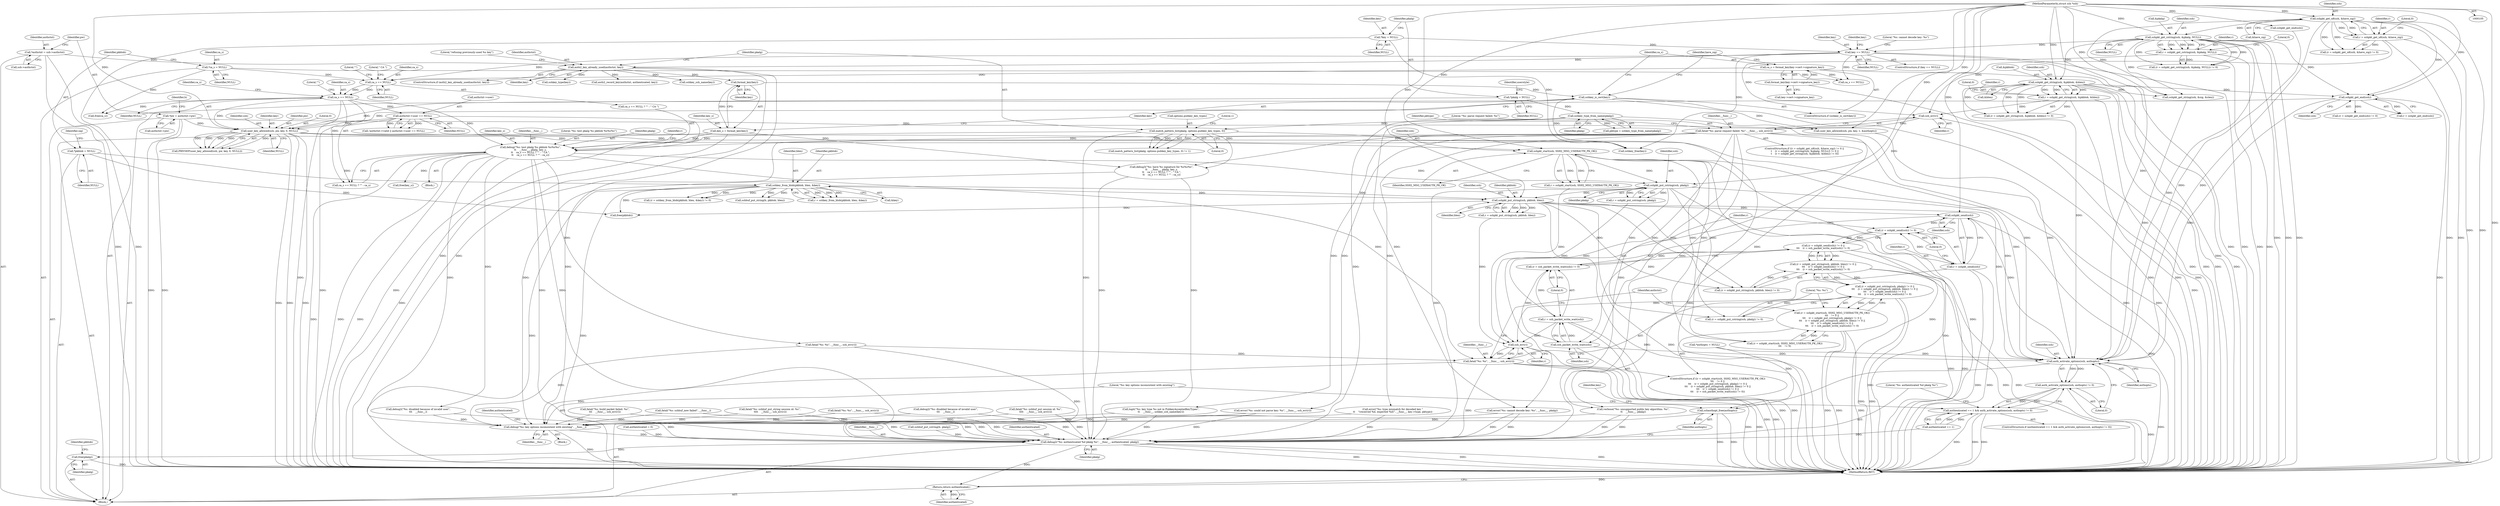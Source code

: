digraph "0_src_779974d35b4859c07bc3cb8a12c74b43b0a7d1e0_1@API" {
"1000642" [label="(Call,sshpkt_send(ssh))"];
"1000633" [label="(Call,sshpkt_put_string(ssh, pkblob, blen))"];
"1000625" [label="(Call,sshpkt_put_cstring(ssh, pkalg))"];
"1000617" [label="(Call,sshpkt_start(ssh, SSH2_MSG_USERAUTH_PK_OK))"];
"1000605" [label="(Call,user_key_allowed(ssh, pw, key, 0, NULL))"];
"1000579" [label="(Call,sshpkt_get_end(ssh))"];
"1000188" [label="(Call,sshpkt_get_string(ssh, &pkblob, &blen))"];
"1000179" [label="(Call,sshpkt_get_cstring(ssh, &pkalg, NULL))"];
"1000170" [label="(Call,sshpkt_get_u8(ssh, &have_sig))"];
"1000106" [label="(MethodParameterIn,struct ssh *ssh)"];
"1000115" [label="(Call,*pw = authctxt->pw)"];
"1000306" [label="(Call,sshkey_is_cert(key))"];
"1000303" [label="(Call,format_key(key))"];
"1000276" [label="(Call,auth2_key_already_used(authctxt, key))"];
"1000109" [label="(Call,*authctxt = ssh->authctxt)"];
"1000232" [label="(Call,key == NULL)"];
"1000125" [label="(Call,*key = NULL)"];
"1000593" [label="(Call,authctxt->user == NULL)"];
"1000570" [label="(Call,ca_s == NULL)"];
"1000564" [label="(Call,ca_s == NULL)"];
"1000308" [label="(Call,ca_s = format_key(key->cert->signature_key))"];
"1000310" [label="(Call,format_key(key->cert->signature_key))"];
"1000141" [label="(Call,*ca_s = NULL)"];
"1000558" [label="(Call,debug(\"%s: test pkalg %s pkblob %s%s%s\",\n\t\t    __func__, pkalg, key_s,\n\t\t    ca_s == NULL ? \"\" : \" CA \",\n\t\t    ca_s == NULL ? \"\" : ca_s))"];
"1000195" [label="(Call,fatal(\"%s: parse request failed: %s\", __func__, ssh_err(r)))"];
"1000198" [label="(Call,ssh_err(r))"];
"1000177" [label="(Call,r = sshpkt_get_cstring(ssh, &pkalg, NULL))"];
"1000186" [label="(Call,r = sshpkt_get_string(ssh, &pkblob, &blen))"];
"1000168" [label="(Call,r = sshpkt_get_u8(ssh, &have_sig))"];
"1000287" [label="(Call,match_pattern_list(pkalg, options.pubkey_key_types, 0))"];
"1000202" [label="(Call,sshkey_type_from_name(pkalg))"];
"1000129" [label="(Call,*pkalg = NULL)"];
"1000301" [label="(Call,key_s = format_key(key))"];
"1000218" [label="(Call,sshkey_from_blob(pkblob, blen, &key))"];
"1000145" [label="(Call,*pkblob = NULL)"];
"1000639" [label="(Call,(r = sshpkt_send(ssh)) != 0)"];
"1000638" [label="(Call,(r = sshpkt_send(ssh)) != 0 ||\n\t\t\t    (r = ssh_packet_write_wait(ssh)) != 0)"];
"1000629" [label="(Call,(r = sshpkt_put_string(ssh, pkblob, blen)) != 0 ||\n\t\t\t    (r = sshpkt_send(ssh)) != 0 ||\n\t\t\t    (r = ssh_packet_write_wait(ssh)) != 0)"];
"1000621" [label="(Call,(r = sshpkt_put_cstring(ssh, pkalg)) != 0 ||\n\t\t\t    (r = sshpkt_put_string(ssh, pkblob, blen)) != 0 ||\n\t\t\t    (r = sshpkt_send(ssh)) != 0 ||\n\t\t\t    (r = ssh_packet_write_wait(ssh)) != 0)"];
"1000613" [label="(Call,(r = sshpkt_start(ssh, SSH2_MSG_USERAUTH_PK_OK))\n\t\t\t    != 0 ||\n\t\t\t    (r = sshpkt_put_cstring(ssh, pkalg)) != 0 ||\n\t\t\t    (r = sshpkt_put_string(ssh, pkblob, blen)) != 0 ||\n\t\t\t    (r = sshpkt_send(ssh)) != 0 ||\n\t\t\t    (r = ssh_packet_write_wait(ssh)) != 0)"];
"1000640" [label="(Call,r = sshpkt_send(ssh))"];
"1000654" [label="(Call,ssh_err(r))"];
"1000651" [label="(Call,fatal(\"%s: %s\", __func__, ssh_err(r)))"];
"1000673" [label="(Call,debug(\"%s: key options inconsistent with existing\", __func__))"];
"1000679" [label="(Call,debug2(\"%s: authenticated %d pkalg %s\", __func__, authenticated, pkalg))"];
"1000690" [label="(Call,free(pkalg))"];
"1000700" [label="(Return,return authenticated;)"];
"1000648" [label="(Call,ssh_packet_write_wait(ssh))"];
"1000645" [label="(Call,(r = ssh_packet_write_wait(ssh)) != 0)"];
"1000646" [label="(Call,r = ssh_packet_write_wait(ssh))"];
"1000668" [label="(Call,auth_activate_options(ssh, authopts))"];
"1000667" [label="(Call,auth_activate_options(ssh, authopts) != 0)"];
"1000663" [label="(Call,authenticated == 1 && auth_activate_options(ssh, authopts) != 0)"];
"1000684" [label="(Call,sshauthopt_free(authopts))"];
"1000639" [label="(Call,(r = sshpkt_send(ssh)) != 0)"];
"1000195" [label="(Call,fatal(\"%s: parse request failed: %s\", __func__, ssh_err(r)))"];
"1000622" [label="(Call,(r = sshpkt_put_cstring(ssh, pkalg)) != 0)"];
"1000563" [label="(Call,ca_s == NULL ? \"\" : \" CA \")"];
"1000110" [label="(Identifier,authctxt)"];
"1000641" [label="(Identifier,r)"];
"1000276" [label="(Call,auth2_key_already_used(authctxt, key))"];
"1000633" [label="(Call,sshpkt_put_string(ssh, pkblob, blen))"];
"1000225" [label="(Call,error(\"%s: could not parse key: %s\", __func__, ssh_err(r)))"];
"1000681" [label="(Identifier,__func__)"];
"1000172" [label="(Call,&have_sig)"];
"1000615" [label="(Call,r = sshpkt_start(ssh, SSH2_MSG_USERAUTH_PK_OK))"];
"1000281" [label="(Literal,\"refusing previously-used %s key\")"];
"1000649" [label="(Identifier,ssh)"];
"1000178" [label="(Identifier,r)"];
"1000604" [label="(Call,PRIVSEP(user_key_allowed(ssh, pw, key, 0, NULL)))"];
"1000234" [label="(Identifier,NULL)"];
"1000130" [label="(Identifier,pkalg)"];
"1000489" [label="(Call,sshbuf_put_cstring(b, pkalg))"];
"1000180" [label="(Identifier,ssh)"];
"1000653" [label="(Identifier,__func__)"];
"1000196" [label="(Literal,\"%s: parse request failed: %s\")"];
"1000248" [label="(Call,error(\"%s: type mismatch for decoded key \"\n\t\t    \"(received %d, expected %d)\", __func__, key->type, pktype))"];
"1000162" [label="(Call,*authopts = NULL)"];
"1000351" [label="(Call,sshpkt_get_end(ssh))"];
"1000116" [label="(Identifier,pw)"];
"1000122" [label="(Identifier,b)"];
"1000194" [label="(Literal,0)"];
"1000580" [label="(Identifier,ssh)"];
"1000176" [label="(Call,(r = sshpkt_get_cstring(ssh, &pkalg, NULL)) != 0)"];
"1000198" [label="(Call,ssh_err(r))"];
"1000634" [label="(Identifier,ssh)"];
"1000131" [label="(Identifier,NULL)"];
"1000567" [label="(Literal,\"\")"];
"1000571" [label="(Identifier,ca_s)"];
"1000215" [label="(Call,(r = sshkey_from_blob(pkblob, blen, &key)) != 0)"];
"1000568" [label="(Literal,\" CA \")"];
"1000694" [label="(Call,free(key_s))"];
"1000150" [label="(Identifier,sig)"];
"1000417" [label="(Call,debug2(\"%s: disabled because of invalid user\",\n\t\t\t    __func__))"];
"1000558" [label="(Call,debug(\"%s: test pkalg %s pkblob %s%s%s\",\n\t\t    __func__, pkalg, key_s,\n\t\t    ca_s == NULL ? \"\" : \" CA \",\n\t\t    ca_s == NULL ? \"\" : ca_s))"];
"1000188" [label="(Call,sshpkt_get_string(ssh, &pkblob, &blen))"];
"1000579" [label="(Call,sshpkt_get_end(ssh))"];
"1000181" [label="(Call,&pkalg)"];
"1000618" [label="(Identifier,ssh)"];
"1000311" [label="(Call,key->cert->signature_key)"];
"1000654" [label="(Call,ssh_err(r))"];
"1000384" [label="(Call,fatal(\"%s: sshbuf_put session id: %s\",\n\t\t\t\t    __func__, ssh_err(r)))"];
"1000275" [label="(ControlStructure,if (auth2_key_already_used(authctxt, key)))"];
"1000700" [label="(Return,return authenticated;)"];
"1000692" [label="(Call,free(pkblob))"];
"1000627" [label="(Identifier,pkalg)"];
"1000165" [label="(ControlStructure,if ((r = sshpkt_get_u8(ssh, &have_sig)) != 0 ||\n \t    (r = sshpkt_get_cstring(ssh, &pkalg, NULL)) != 0 ||\n \t    (r = sshpkt_get_string(ssh, &pkblob, &blen)) != 0))"];
"1000594" [label="(Call,authctxt->user)"];
"1000309" [label="(Identifier,ca_s)"];
"1000559" [label="(Literal,\"%s: test pkalg %s pkblob %s%s%s\")"];
"1000683" [label="(Identifier,pkalg)"];
"1000289" [label="(Call,options.pubkey_key_types)"];
"1000561" [label="(Identifier,pkalg)"];
"1000651" [label="(Call,fatal(\"%s: %s\", __func__, ssh_err(r)))"];
"1000687" [label="(Identifier,key)"];
"1000126" [label="(Identifier,key)"];
"1000588" [label="(Call,!authctxt->valid || authctxt->user == NULL)"];
"1000496" [label="(Call,sshbuf_put_string(b, pkblob, blen))"];
"1000216" [label="(Call,r = sshkey_from_blob(pkblob, blen, &key))"];
"1000574" [label="(Identifier,ca_s)"];
"1000107" [label="(Block,)"];
"1000147" [label="(Identifier,NULL)"];
"1000682" [label="(Identifier,authenticated)"];
"1000676" [label="(Call,authenticated = 0)"];
"1000664" [label="(Call,authenticated == 1)"];
"1000636" [label="(Identifier,blen)"];
"1000690" [label="(Call,free(pkalg))"];
"1000319" [label="(Call,debug3(\"%s: have %s signature for %s%s%s\",\n\t\t    __func__, pkalg, key_s,\n\t\t    ca_s == NULL ? \"\" : \" CA \",\n\t\t    ca_s == NULL ? \"\" : ca_s))"];
"1000145" [label="(Call,*pkblob = NULL)"];
"1000106" [label="(MethodParameterIn,struct ssh *ssh)"];
"1000623" [label="(Call,r = sshpkt_put_cstring(ssh, pkalg))"];
"1000177" [label="(Call,r = sshpkt_get_cstring(ssh, &pkalg, NULL))"];
"1000146" [label="(Identifier,pkblob)"];
"1000115" [label="(Call,*pw = authctxt->pw)"];
"1000168" [label="(Call,r = sshpkt_get_u8(ssh, &have_sig))"];
"1000673" [label="(Call,debug(\"%s: key options inconsistent with existing\", __func__))"];
"1000702" [label="(MethodReturn,RET)"];
"1000220" [label="(Identifier,blen)"];
"1000593" [label="(Call,authctxt->user == NULL)"];
"1000304" [label="(Identifier,key)"];
"1000286" [label="(Call,match_pattern_list(pkalg, options.pubkey_key_types, 0) != 1)"];
"1000644" [label="(Literal,0)"];
"1000619" [label="(Identifier,SSH2_MSG_USERAUTH_PK_OK)"];
"1000111" [label="(Call,ssh->authctxt)"];
"1000655" [label="(Identifier,r)"];
"1000652" [label="(Literal,\"%s: %s\")"];
"1000606" [label="(Identifier,ssh)"];
"1000578" [label="(Identifier,r)"];
"1000203" [label="(Identifier,pkalg)"];
"1000668" [label="(Call,auth_activate_options(ssh, authopts))"];
"1000576" [label="(Call,(r = sshpkt_get_end(ssh)) != 0)"];
"1000613" [label="(Call,(r = sshpkt_start(ssh, SSH2_MSG_USERAUTH_PK_OK))\n\t\t\t    != 0 ||\n\t\t\t    (r = sshpkt_put_cstring(ssh, pkalg)) != 0 ||\n\t\t\t    (r = sshpkt_put_string(ssh, pkblob, blen)) != 0 ||\n\t\t\t    (r = sshpkt_send(ssh)) != 0 ||\n\t\t\t    (r = ssh_packet_write_wait(ssh)) != 0)"];
"1000125" [label="(Call,*key = NULL)"];
"1000295" [label="(Call,logit(\"%s: key type %s not in PubkeyAcceptedKeyTypes\",\n\t\t    __func__, sshkey_ssh_name(key)))"];
"1000612" [label="(ControlStructure,if ((r = sshpkt_start(ssh, SSH2_MSG_USERAUTH_PK_OK))\n\t\t\t    != 0 ||\n\t\t\t    (r = sshpkt_put_cstring(ssh, pkalg)) != 0 ||\n\t\t\t    (r = sshpkt_put_string(ssh, pkblob, blen)) != 0 ||\n\t\t\t    (r = sshpkt_send(ssh)) != 0 ||\n\t\t\t    (r = ssh_packet_write_wait(ssh)) != 0))"];
"1000608" [label="(Identifier,key)"];
"1000685" [label="(Identifier,authopts)"];
"1000192" [label="(Call,&blen)"];
"1000278" [label="(Identifier,key)"];
"1000614" [label="(Call,(r = sshpkt_start(ssh, SSH2_MSG_USERAUTH_PK_OK))\n\t\t\t    != 0)"];
"1000607" [label="(Identifier,pw)"];
"1000647" [label="(Identifier,r)"];
"1000650" [label="(Literal,0)"];
"1000597" [label="(Identifier,NULL)"];
"1000236" [label="(Call,error(\"%s: cannot decode key: %s\", __func__, pkalg))"];
"1000277" [label="(Identifier,authctxt)"];
"1000663" [label="(Call,authenticated == 1 && auth_activate_options(ssh, authopts) != 0)"];
"1000187" [label="(Identifier,r)"];
"1000701" [label="(Identifier,authenticated)"];
"1000617" [label="(Call,sshpkt_start(ssh, SSH2_MSG_USERAUTH_PK_OK))"];
"1000640" [label="(Call,r = sshpkt_send(ssh))"];
"1000233" [label="(Identifier,key)"];
"1000569" [label="(Call,ca_s == NULL ? \"\" : ca_s)"];
"1000282" [label="(Call,sshkey_type(key))"];
"1000557" [label="(Block,)"];
"1000667" [label="(Call,auth_activate_options(ssh, authopts) != 0)"];
"1000675" [label="(Identifier,__func__)"];
"1000305" [label="(ControlStructure,if (sshkey_is_cert(key)))"];
"1000292" [label="(Literal,0)"];
"1000232" [label="(Call,key == NULL)"];
"1000219" [label="(Identifier,pkblob)"];
"1000218" [label="(Call,sshkey_from_blob(pkblob, blen, &key))"];
"1000582" [label="(Call,fatal(\"%s: %s\", __func__, ssh_err(r)))"];
"1000221" [label="(Call,&key)"];
"1000672" [label="(Block,)"];
"1000365" [label="(Call,fatal(\"%s: sshbuf_new failed\", __func__))"];
"1000171" [label="(Identifier,ssh)"];
"1000686" [label="(Call,sshkey_free(key))"];
"1000629" [label="(Call,(r = sshpkt_put_string(ssh, pkblob, blen)) != 0 ||\n\t\t\t    (r = sshpkt_send(ssh)) != 0 ||\n\t\t\t    (r = ssh_packet_write_wait(ssh)) != 0)"];
"1000645" [label="(Call,(r = ssh_packet_write_wait(ssh)) != 0)"];
"1000325" [label="(Call,ca_s == NULL)"];
"1000129" [label="(Call,*pkalg = NULL)"];
"1000308" [label="(Call,ca_s = format_key(key->cert->signature_key))"];
"1000577" [label="(Call,r = sshpkt_get_end(ssh))"];
"1000209" [label="(Call,verbose(\"%s: unsupported public key algorithm: %s\",\n\t\t    __func__, pkalg))"];
"1000200" [label="(Call,pktype = sshkey_type_from_name(pkalg))"];
"1000307" [label="(Identifier,key)"];
"1000197" [label="(Identifier,__func__)"];
"1000630" [label="(Call,(r = sshpkt_put_string(ssh, pkblob, blen)) != 0)"];
"1000662" [label="(ControlStructure,if (authenticated == 1 && auth_activate_options(ssh, authopts) != 0))"];
"1000184" [label="(Literal,0)"];
"1000244" [label="(Identifier,key)"];
"1000117" [label="(Call,authctxt->pw)"];
"1000625" [label="(Call,sshpkt_put_cstring(ssh, pkalg))"];
"1000638" [label="(Call,(r = sshpkt_send(ssh)) != 0 ||\n\t\t\t    (r = ssh_packet_write_wait(ssh)) != 0)"];
"1000643" [label="(Identifier,ssh)"];
"1000631" [label="(Call,r = sshpkt_put_string(ssh, pkblob, blen))"];
"1000341" [label="(Call,sshpkt_get_string(ssh, &sig, &slen))"];
"1000143" [label="(Identifier,NULL)"];
"1000170" [label="(Call,sshpkt_get_u8(ssh, &have_sig))"];
"1000186" [label="(Call,r = sshpkt_get_string(ssh, &pkblob, &blen))"];
"1000293" [label="(Literal,1)"];
"1000570" [label="(Call,ca_s == NULL)"];
"1000190" [label="(Call,&pkblob)"];
"1000626" [label="(Identifier,ssh)"];
"1000562" [label="(Identifier,key_s)"];
"1000306" [label="(Call,sshkey_is_cert(key))"];
"1000301" [label="(Call,key_s = format_key(key))"];
"1000646" [label="(Call,r = ssh_packet_write_wait(ssh))"];
"1000185" [label="(Call,(r = sshpkt_get_string(ssh, &pkblob, &blen)) != 0)"];
"1000565" [label="(Identifier,ca_s)"];
"1000354" [label="(Call,fatal(\"%s: %s\", __func__, ssh_err(r)))"];
"1000693" [label="(Identifier,pkblob)"];
"1000674" [label="(Literal,\"%s: key options inconsistent with existing\")"];
"1000677" [label="(Identifier,authenticated)"];
"1000179" [label="(Call,sshpkt_get_cstring(ssh, &pkalg, NULL))"];
"1000670" [label="(Identifier,authopts)"];
"1000610" [label="(Identifier,NULL)"];
"1000183" [label="(Identifier,NULL)"];
"1000317" [label="(Identifier,have_sig)"];
"1000552" [label="(Call,auth2_record_key(authctxt, authenticated, key))"];
"1000231" [label="(ControlStructure,if (key == NULL))"];
"1000671" [label="(Literal,0)"];
"1000201" [label="(Identifier,pktype)"];
"1000298" [label="(Call,sshkey_ssh_name(key))"];
"1000310" [label="(Call,format_key(key->cert->signature_key))"];
"1000303" [label="(Call,format_key(key))"];
"1000202" [label="(Call,sshkey_type_from_name(pkalg))"];
"1000566" [label="(Identifier,NULL)"];
"1000169" [label="(Identifier,r)"];
"1000515" [label="(Call,user_key_allowed(ssh, pw, key, 1, &authopts))"];
"1000642" [label="(Call,sshpkt_send(ssh))"];
"1000199" [label="(Identifier,r)"];
"1000605" [label="(Call,user_key_allowed(ssh, pw, key, 0, NULL))"];
"1000609" [label="(Literal,0)"];
"1000572" [label="(Identifier,NULL)"];
"1000696" [label="(Call,free(ca_s))"];
"1000658" [label="(Identifier,authctxt)"];
"1000174" [label="(Literal,0)"];
"1000648" [label="(Call,ssh_packet_write_wait(ssh))"];
"1000679" [label="(Call,debug2(\"%s: authenticated %d pkalg %s\", __func__, authenticated, pkalg))"];
"1000573" [label="(Literal,\"\")"];
"1000560" [label="(Identifier,__func__)"];
"1000237" [label="(Literal,\"%s: cannot decode key: %s\")"];
"1000635" [label="(Identifier,pkblob)"];
"1000599" [label="(Call,debug2(\"%s: disabled because of invalid user\",\n\t\t\t    __func__))"];
"1000142" [label="(Identifier,ca_s)"];
"1000501" [label="(Call,fatal(\"%s: build packet failed: %s\",\n\t\t\t    __func__, ssh_err(r)))"];
"1000691" [label="(Identifier,pkalg)"];
"1000669" [label="(Identifier,ssh)"];
"1000684" [label="(Call,sshauthopt_free(authopts))"];
"1000127" [label="(Identifier,NULL)"];
"1000109" [label="(Call,*authctxt = ssh->authctxt)"];
"1000680" [label="(Literal,\"%s: authenticated %d pkalg %s\")"];
"1000141" [label="(Call,*ca_s = NULL)"];
"1000302" [label="(Identifier,key_s)"];
"1000621" [label="(Call,(r = sshpkt_put_cstring(ssh, pkalg)) != 0 ||\n\t\t\t    (r = sshpkt_put_string(ssh, pkblob, blen)) != 0 ||\n\t\t\t    (r = sshpkt_send(ssh)) != 0 ||\n\t\t\t    (r = ssh_packet_write_wait(ssh)) != 0)"];
"1000564" [label="(Call,ca_s == NULL)"];
"1000189" [label="(Identifier,ssh)"];
"1000287" [label="(Call,match_pattern_list(pkalg, options.pubkey_key_types, 0))"];
"1000167" [label="(Call,(r = sshpkt_get_u8(ssh, &have_sig)) != 0)"];
"1000400" [label="(Call,fatal(\"%s: sshbuf_put_string session id: %s\",\n \t\t\t\t    __func__, ssh_err(r)))"];
"1000288" [label="(Identifier,pkalg)"];
"1000134" [label="(Identifier,userstyle)"];
"1000642" -> "1000640"  [label="AST: "];
"1000642" -> "1000643"  [label="CFG: "];
"1000643" -> "1000642"  [label="AST: "];
"1000640" -> "1000642"  [label="CFG: "];
"1000642" -> "1000702"  [label="DDG: "];
"1000642" -> "1000639"  [label="DDG: "];
"1000642" -> "1000640"  [label="DDG: "];
"1000633" -> "1000642"  [label="DDG: "];
"1000106" -> "1000642"  [label="DDG: "];
"1000642" -> "1000648"  [label="DDG: "];
"1000642" -> "1000668"  [label="DDG: "];
"1000633" -> "1000631"  [label="AST: "];
"1000633" -> "1000636"  [label="CFG: "];
"1000634" -> "1000633"  [label="AST: "];
"1000635" -> "1000633"  [label="AST: "];
"1000636" -> "1000633"  [label="AST: "];
"1000631" -> "1000633"  [label="CFG: "];
"1000633" -> "1000702"  [label="DDG: "];
"1000633" -> "1000702"  [label="DDG: "];
"1000633" -> "1000630"  [label="DDG: "];
"1000633" -> "1000630"  [label="DDG: "];
"1000633" -> "1000630"  [label="DDG: "];
"1000633" -> "1000631"  [label="DDG: "];
"1000633" -> "1000631"  [label="DDG: "];
"1000633" -> "1000631"  [label="DDG: "];
"1000625" -> "1000633"  [label="DDG: "];
"1000106" -> "1000633"  [label="DDG: "];
"1000218" -> "1000633"  [label="DDG: "];
"1000218" -> "1000633"  [label="DDG: "];
"1000633" -> "1000668"  [label="DDG: "];
"1000633" -> "1000692"  [label="DDG: "];
"1000625" -> "1000623"  [label="AST: "];
"1000625" -> "1000627"  [label="CFG: "];
"1000626" -> "1000625"  [label="AST: "];
"1000627" -> "1000625"  [label="AST: "];
"1000623" -> "1000625"  [label="CFG: "];
"1000625" -> "1000702"  [label="DDG: "];
"1000625" -> "1000622"  [label="DDG: "];
"1000625" -> "1000622"  [label="DDG: "];
"1000625" -> "1000623"  [label="DDG: "];
"1000625" -> "1000623"  [label="DDG: "];
"1000617" -> "1000625"  [label="DDG: "];
"1000106" -> "1000625"  [label="DDG: "];
"1000558" -> "1000625"  [label="DDG: "];
"1000625" -> "1000668"  [label="DDG: "];
"1000625" -> "1000679"  [label="DDG: "];
"1000617" -> "1000615"  [label="AST: "];
"1000617" -> "1000619"  [label="CFG: "];
"1000618" -> "1000617"  [label="AST: "];
"1000619" -> "1000617"  [label="AST: "];
"1000615" -> "1000617"  [label="CFG: "];
"1000617" -> "1000702"  [label="DDG: "];
"1000617" -> "1000702"  [label="DDG: "];
"1000617" -> "1000614"  [label="DDG: "];
"1000617" -> "1000614"  [label="DDG: "];
"1000617" -> "1000615"  [label="DDG: "];
"1000617" -> "1000615"  [label="DDG: "];
"1000605" -> "1000617"  [label="DDG: "];
"1000106" -> "1000617"  [label="DDG: "];
"1000617" -> "1000668"  [label="DDG: "];
"1000605" -> "1000604"  [label="AST: "];
"1000605" -> "1000610"  [label="CFG: "];
"1000606" -> "1000605"  [label="AST: "];
"1000607" -> "1000605"  [label="AST: "];
"1000608" -> "1000605"  [label="AST: "];
"1000609" -> "1000605"  [label="AST: "];
"1000610" -> "1000605"  [label="AST: "];
"1000604" -> "1000605"  [label="CFG: "];
"1000605" -> "1000702"  [label="DDG: "];
"1000605" -> "1000702"  [label="DDG: "];
"1000605" -> "1000702"  [label="DDG: "];
"1000605" -> "1000604"  [label="DDG: "];
"1000605" -> "1000604"  [label="DDG: "];
"1000605" -> "1000604"  [label="DDG: "];
"1000605" -> "1000604"  [label="DDG: "];
"1000605" -> "1000604"  [label="DDG: "];
"1000579" -> "1000605"  [label="DDG: "];
"1000106" -> "1000605"  [label="DDG: "];
"1000115" -> "1000605"  [label="DDG: "];
"1000306" -> "1000605"  [label="DDG: "];
"1000593" -> "1000605"  [label="DDG: "];
"1000570" -> "1000605"  [label="DDG: "];
"1000605" -> "1000668"  [label="DDG: "];
"1000605" -> "1000686"  [label="DDG: "];
"1000579" -> "1000577"  [label="AST: "];
"1000579" -> "1000580"  [label="CFG: "];
"1000580" -> "1000579"  [label="AST: "];
"1000577" -> "1000579"  [label="CFG: "];
"1000579" -> "1000702"  [label="DDG: "];
"1000579" -> "1000576"  [label="DDG: "];
"1000579" -> "1000577"  [label="DDG: "];
"1000188" -> "1000579"  [label="DDG: "];
"1000179" -> "1000579"  [label="DDG: "];
"1000170" -> "1000579"  [label="DDG: "];
"1000106" -> "1000579"  [label="DDG: "];
"1000579" -> "1000668"  [label="DDG: "];
"1000188" -> "1000186"  [label="AST: "];
"1000188" -> "1000192"  [label="CFG: "];
"1000189" -> "1000188"  [label="AST: "];
"1000190" -> "1000188"  [label="AST: "];
"1000192" -> "1000188"  [label="AST: "];
"1000186" -> "1000188"  [label="CFG: "];
"1000188" -> "1000702"  [label="DDG: "];
"1000188" -> "1000702"  [label="DDG: "];
"1000188" -> "1000702"  [label="DDG: "];
"1000188" -> "1000185"  [label="DDG: "];
"1000188" -> "1000185"  [label="DDG: "];
"1000188" -> "1000185"  [label="DDG: "];
"1000188" -> "1000186"  [label="DDG: "];
"1000188" -> "1000186"  [label="DDG: "];
"1000188" -> "1000186"  [label="DDG: "];
"1000179" -> "1000188"  [label="DDG: "];
"1000106" -> "1000188"  [label="DDG: "];
"1000188" -> "1000341"  [label="DDG: "];
"1000188" -> "1000668"  [label="DDG: "];
"1000179" -> "1000177"  [label="AST: "];
"1000179" -> "1000183"  [label="CFG: "];
"1000180" -> "1000179"  [label="AST: "];
"1000181" -> "1000179"  [label="AST: "];
"1000183" -> "1000179"  [label="AST: "];
"1000177" -> "1000179"  [label="CFG: "];
"1000179" -> "1000702"  [label="DDG: "];
"1000179" -> "1000702"  [label="DDG: "];
"1000179" -> "1000702"  [label="DDG: "];
"1000179" -> "1000176"  [label="DDG: "];
"1000179" -> "1000176"  [label="DDG: "];
"1000179" -> "1000176"  [label="DDG: "];
"1000179" -> "1000177"  [label="DDG: "];
"1000179" -> "1000177"  [label="DDG: "];
"1000179" -> "1000177"  [label="DDG: "];
"1000170" -> "1000179"  [label="DDG: "];
"1000106" -> "1000179"  [label="DDG: "];
"1000179" -> "1000232"  [label="DDG: "];
"1000179" -> "1000341"  [label="DDG: "];
"1000179" -> "1000668"  [label="DDG: "];
"1000170" -> "1000168"  [label="AST: "];
"1000170" -> "1000172"  [label="CFG: "];
"1000171" -> "1000170"  [label="AST: "];
"1000172" -> "1000170"  [label="AST: "];
"1000168" -> "1000170"  [label="CFG: "];
"1000170" -> "1000702"  [label="DDG: "];
"1000170" -> "1000702"  [label="DDG: "];
"1000170" -> "1000167"  [label="DDG: "];
"1000170" -> "1000167"  [label="DDG: "];
"1000170" -> "1000168"  [label="DDG: "];
"1000170" -> "1000168"  [label="DDG: "];
"1000106" -> "1000170"  [label="DDG: "];
"1000170" -> "1000341"  [label="DDG: "];
"1000170" -> "1000668"  [label="DDG: "];
"1000106" -> "1000105"  [label="AST: "];
"1000106" -> "1000702"  [label="DDG: "];
"1000106" -> "1000341"  [label="DDG: "];
"1000106" -> "1000351"  [label="DDG: "];
"1000106" -> "1000515"  [label="DDG: "];
"1000106" -> "1000648"  [label="DDG: "];
"1000106" -> "1000668"  [label="DDG: "];
"1000115" -> "1000107"  [label="AST: "];
"1000115" -> "1000117"  [label="CFG: "];
"1000116" -> "1000115"  [label="AST: "];
"1000117" -> "1000115"  [label="AST: "];
"1000122" -> "1000115"  [label="CFG: "];
"1000115" -> "1000702"  [label="DDG: "];
"1000115" -> "1000702"  [label="DDG: "];
"1000115" -> "1000515"  [label="DDG: "];
"1000306" -> "1000305"  [label="AST: "];
"1000306" -> "1000307"  [label="CFG: "];
"1000307" -> "1000306"  [label="AST: "];
"1000309" -> "1000306"  [label="CFG: "];
"1000317" -> "1000306"  [label="CFG: "];
"1000306" -> "1000702"  [label="DDG: "];
"1000303" -> "1000306"  [label="DDG: "];
"1000306" -> "1000515"  [label="DDG: "];
"1000306" -> "1000686"  [label="DDG: "];
"1000303" -> "1000301"  [label="AST: "];
"1000303" -> "1000304"  [label="CFG: "];
"1000304" -> "1000303"  [label="AST: "];
"1000301" -> "1000303"  [label="CFG: "];
"1000303" -> "1000301"  [label="DDG: "];
"1000276" -> "1000303"  [label="DDG: "];
"1000276" -> "1000275"  [label="AST: "];
"1000276" -> "1000278"  [label="CFG: "];
"1000277" -> "1000276"  [label="AST: "];
"1000278" -> "1000276"  [label="AST: "];
"1000281" -> "1000276"  [label="CFG: "];
"1000288" -> "1000276"  [label="CFG: "];
"1000276" -> "1000702"  [label="DDG: "];
"1000276" -> "1000702"  [label="DDG: "];
"1000109" -> "1000276"  [label="DDG: "];
"1000232" -> "1000276"  [label="DDG: "];
"1000276" -> "1000282"  [label="DDG: "];
"1000276" -> "1000298"  [label="DDG: "];
"1000276" -> "1000552"  [label="DDG: "];
"1000109" -> "1000107"  [label="AST: "];
"1000109" -> "1000111"  [label="CFG: "];
"1000110" -> "1000109"  [label="AST: "];
"1000111" -> "1000109"  [label="AST: "];
"1000116" -> "1000109"  [label="CFG: "];
"1000109" -> "1000702"  [label="DDG: "];
"1000109" -> "1000702"  [label="DDG: "];
"1000232" -> "1000231"  [label="AST: "];
"1000232" -> "1000234"  [label="CFG: "];
"1000233" -> "1000232"  [label="AST: "];
"1000234" -> "1000232"  [label="AST: "];
"1000237" -> "1000232"  [label="CFG: "];
"1000244" -> "1000232"  [label="CFG: "];
"1000232" -> "1000702"  [label="DDG: "];
"1000232" -> "1000702"  [label="DDG: "];
"1000125" -> "1000232"  [label="DDG: "];
"1000232" -> "1000325"  [label="DDG: "];
"1000232" -> "1000564"  [label="DDG: "];
"1000232" -> "1000686"  [label="DDG: "];
"1000125" -> "1000107"  [label="AST: "];
"1000125" -> "1000127"  [label="CFG: "];
"1000126" -> "1000125"  [label="AST: "];
"1000127" -> "1000125"  [label="AST: "];
"1000130" -> "1000125"  [label="CFG: "];
"1000125" -> "1000686"  [label="DDG: "];
"1000593" -> "1000588"  [label="AST: "];
"1000593" -> "1000597"  [label="CFG: "];
"1000594" -> "1000593"  [label="AST: "];
"1000597" -> "1000593"  [label="AST: "];
"1000588" -> "1000593"  [label="CFG: "];
"1000593" -> "1000702"  [label="DDG: "];
"1000593" -> "1000702"  [label="DDG: "];
"1000593" -> "1000588"  [label="DDG: "];
"1000593" -> "1000588"  [label="DDG: "];
"1000570" -> "1000593"  [label="DDG: "];
"1000570" -> "1000569"  [label="AST: "];
"1000570" -> "1000572"  [label="CFG: "];
"1000571" -> "1000570"  [label="AST: "];
"1000572" -> "1000570"  [label="AST: "];
"1000573" -> "1000570"  [label="CFG: "];
"1000574" -> "1000570"  [label="CFG: "];
"1000570" -> "1000702"  [label="DDG: "];
"1000570" -> "1000558"  [label="DDG: "];
"1000564" -> "1000570"  [label="DDG: "];
"1000564" -> "1000570"  [label="DDG: "];
"1000570" -> "1000569"  [label="DDG: "];
"1000570" -> "1000696"  [label="DDG: "];
"1000564" -> "1000563"  [label="AST: "];
"1000564" -> "1000566"  [label="CFG: "];
"1000565" -> "1000564"  [label="AST: "];
"1000566" -> "1000564"  [label="AST: "];
"1000567" -> "1000564"  [label="CFG: "];
"1000568" -> "1000564"  [label="CFG: "];
"1000308" -> "1000564"  [label="DDG: "];
"1000141" -> "1000564"  [label="DDG: "];
"1000308" -> "1000305"  [label="AST: "];
"1000308" -> "1000310"  [label="CFG: "];
"1000309" -> "1000308"  [label="AST: "];
"1000310" -> "1000308"  [label="AST: "];
"1000317" -> "1000308"  [label="CFG: "];
"1000308" -> "1000702"  [label="DDG: "];
"1000310" -> "1000308"  [label="DDG: "];
"1000308" -> "1000325"  [label="DDG: "];
"1000310" -> "1000311"  [label="CFG: "];
"1000311" -> "1000310"  [label="AST: "];
"1000310" -> "1000702"  [label="DDG: "];
"1000141" -> "1000107"  [label="AST: "];
"1000141" -> "1000143"  [label="CFG: "];
"1000142" -> "1000141"  [label="AST: "];
"1000143" -> "1000141"  [label="AST: "];
"1000146" -> "1000141"  [label="CFG: "];
"1000141" -> "1000325"  [label="DDG: "];
"1000141" -> "1000696"  [label="DDG: "];
"1000558" -> "1000557"  [label="AST: "];
"1000558" -> "1000569"  [label="CFG: "];
"1000559" -> "1000558"  [label="AST: "];
"1000560" -> "1000558"  [label="AST: "];
"1000561" -> "1000558"  [label="AST: "];
"1000562" -> "1000558"  [label="AST: "];
"1000563" -> "1000558"  [label="AST: "];
"1000569" -> "1000558"  [label="AST: "];
"1000578" -> "1000558"  [label="CFG: "];
"1000558" -> "1000702"  [label="DDG: "];
"1000558" -> "1000702"  [label="DDG: "];
"1000558" -> "1000702"  [label="DDG: "];
"1000195" -> "1000558"  [label="DDG: "];
"1000287" -> "1000558"  [label="DDG: "];
"1000301" -> "1000558"  [label="DDG: "];
"1000558" -> "1000582"  [label="DDG: "];
"1000558" -> "1000599"  [label="DDG: "];
"1000558" -> "1000651"  [label="DDG: "];
"1000558" -> "1000673"  [label="DDG: "];
"1000558" -> "1000679"  [label="DDG: "];
"1000558" -> "1000679"  [label="DDG: "];
"1000558" -> "1000694"  [label="DDG: "];
"1000195" -> "1000165"  [label="AST: "];
"1000195" -> "1000198"  [label="CFG: "];
"1000196" -> "1000195"  [label="AST: "];
"1000197" -> "1000195"  [label="AST: "];
"1000198" -> "1000195"  [label="AST: "];
"1000201" -> "1000195"  [label="CFG: "];
"1000195" -> "1000702"  [label="DDG: "];
"1000195" -> "1000702"  [label="DDG: "];
"1000198" -> "1000195"  [label="DDG: "];
"1000195" -> "1000209"  [label="DDG: "];
"1000195" -> "1000225"  [label="DDG: "];
"1000195" -> "1000236"  [label="DDG: "];
"1000195" -> "1000248"  [label="DDG: "];
"1000195" -> "1000295"  [label="DDG: "];
"1000195" -> "1000319"  [label="DDG: "];
"1000195" -> "1000673"  [label="DDG: "];
"1000195" -> "1000679"  [label="DDG: "];
"1000198" -> "1000199"  [label="CFG: "];
"1000199" -> "1000198"  [label="AST: "];
"1000198" -> "1000702"  [label="DDG: "];
"1000177" -> "1000198"  [label="DDG: "];
"1000186" -> "1000198"  [label="DDG: "];
"1000168" -> "1000198"  [label="DDG: "];
"1000177" -> "1000176"  [label="AST: "];
"1000178" -> "1000177"  [label="AST: "];
"1000184" -> "1000177"  [label="CFG: "];
"1000177" -> "1000702"  [label="DDG: "];
"1000177" -> "1000702"  [label="DDG: "];
"1000177" -> "1000176"  [label="DDG: "];
"1000186" -> "1000185"  [label="AST: "];
"1000187" -> "1000186"  [label="AST: "];
"1000194" -> "1000186"  [label="CFG: "];
"1000186" -> "1000702"  [label="DDG: "];
"1000186" -> "1000702"  [label="DDG: "];
"1000186" -> "1000185"  [label="DDG: "];
"1000168" -> "1000167"  [label="AST: "];
"1000169" -> "1000168"  [label="AST: "];
"1000174" -> "1000168"  [label="CFG: "];
"1000168" -> "1000702"  [label="DDG: "];
"1000168" -> "1000702"  [label="DDG: "];
"1000168" -> "1000167"  [label="DDG: "];
"1000287" -> "1000286"  [label="AST: "];
"1000287" -> "1000292"  [label="CFG: "];
"1000288" -> "1000287"  [label="AST: "];
"1000289" -> "1000287"  [label="AST: "];
"1000292" -> "1000287"  [label="AST: "];
"1000293" -> "1000287"  [label="CFG: "];
"1000287" -> "1000702"  [label="DDG: "];
"1000287" -> "1000286"  [label="DDG: "];
"1000287" -> "1000286"  [label="DDG: "];
"1000287" -> "1000286"  [label="DDG: "];
"1000202" -> "1000287"  [label="DDG: "];
"1000287" -> "1000319"  [label="DDG: "];
"1000287" -> "1000679"  [label="DDG: "];
"1000202" -> "1000200"  [label="AST: "];
"1000202" -> "1000203"  [label="CFG: "];
"1000203" -> "1000202"  [label="AST: "];
"1000200" -> "1000202"  [label="CFG: "];
"1000202" -> "1000200"  [label="DDG: "];
"1000129" -> "1000202"  [label="DDG: "];
"1000202" -> "1000209"  [label="DDG: "];
"1000202" -> "1000236"  [label="DDG: "];
"1000202" -> "1000679"  [label="DDG: "];
"1000129" -> "1000107"  [label="AST: "];
"1000129" -> "1000131"  [label="CFG: "];
"1000130" -> "1000129"  [label="AST: "];
"1000131" -> "1000129"  [label="AST: "];
"1000134" -> "1000129"  [label="CFG: "];
"1000301" -> "1000107"  [label="AST: "];
"1000302" -> "1000301"  [label="AST: "];
"1000307" -> "1000301"  [label="CFG: "];
"1000301" -> "1000702"  [label="DDG: "];
"1000301" -> "1000319"  [label="DDG: "];
"1000218" -> "1000216"  [label="AST: "];
"1000218" -> "1000221"  [label="CFG: "];
"1000219" -> "1000218"  [label="AST: "];
"1000220" -> "1000218"  [label="AST: "];
"1000221" -> "1000218"  [label="AST: "];
"1000216" -> "1000218"  [label="CFG: "];
"1000218" -> "1000702"  [label="DDG: "];
"1000218" -> "1000702"  [label="DDG: "];
"1000218" -> "1000215"  [label="DDG: "];
"1000218" -> "1000215"  [label="DDG: "];
"1000218" -> "1000215"  [label="DDG: "];
"1000218" -> "1000216"  [label="DDG: "];
"1000218" -> "1000216"  [label="DDG: "];
"1000218" -> "1000216"  [label="DDG: "];
"1000145" -> "1000218"  [label="DDG: "];
"1000218" -> "1000496"  [label="DDG: "];
"1000218" -> "1000496"  [label="DDG: "];
"1000218" -> "1000692"  [label="DDG: "];
"1000145" -> "1000107"  [label="AST: "];
"1000145" -> "1000147"  [label="CFG: "];
"1000146" -> "1000145"  [label="AST: "];
"1000147" -> "1000145"  [label="AST: "];
"1000150" -> "1000145"  [label="CFG: "];
"1000145" -> "1000692"  [label="DDG: "];
"1000639" -> "1000638"  [label="AST: "];
"1000639" -> "1000644"  [label="CFG: "];
"1000640" -> "1000639"  [label="AST: "];
"1000644" -> "1000639"  [label="AST: "];
"1000647" -> "1000639"  [label="CFG: "];
"1000638" -> "1000639"  [label="CFG: "];
"1000639" -> "1000638"  [label="DDG: "];
"1000640" -> "1000639"  [label="DDG: "];
"1000638" -> "1000629"  [label="AST: "];
"1000638" -> "1000645"  [label="CFG: "];
"1000645" -> "1000638"  [label="AST: "];
"1000629" -> "1000638"  [label="CFG: "];
"1000638" -> "1000702"  [label="DDG: "];
"1000638" -> "1000702"  [label="DDG: "];
"1000638" -> "1000629"  [label="DDG: "];
"1000638" -> "1000629"  [label="DDG: "];
"1000645" -> "1000638"  [label="DDG: "];
"1000629" -> "1000621"  [label="AST: "];
"1000629" -> "1000630"  [label="CFG: "];
"1000630" -> "1000629"  [label="AST: "];
"1000621" -> "1000629"  [label="CFG: "];
"1000629" -> "1000702"  [label="DDG: "];
"1000629" -> "1000702"  [label="DDG: "];
"1000629" -> "1000621"  [label="DDG: "];
"1000629" -> "1000621"  [label="DDG: "];
"1000630" -> "1000629"  [label="DDG: "];
"1000621" -> "1000613"  [label="AST: "];
"1000621" -> "1000622"  [label="CFG: "];
"1000622" -> "1000621"  [label="AST: "];
"1000613" -> "1000621"  [label="CFG: "];
"1000621" -> "1000702"  [label="DDG: "];
"1000621" -> "1000702"  [label="DDG: "];
"1000621" -> "1000613"  [label="DDG: "];
"1000621" -> "1000613"  [label="DDG: "];
"1000622" -> "1000621"  [label="DDG: "];
"1000613" -> "1000612"  [label="AST: "];
"1000613" -> "1000614"  [label="CFG: "];
"1000614" -> "1000613"  [label="AST: "];
"1000652" -> "1000613"  [label="CFG: "];
"1000658" -> "1000613"  [label="CFG: "];
"1000613" -> "1000702"  [label="DDG: "];
"1000613" -> "1000702"  [label="DDG: "];
"1000613" -> "1000702"  [label="DDG: "];
"1000614" -> "1000613"  [label="DDG: "];
"1000641" -> "1000640"  [label="AST: "];
"1000644" -> "1000640"  [label="CFG: "];
"1000640" -> "1000702"  [label="DDG: "];
"1000640" -> "1000702"  [label="DDG: "];
"1000640" -> "1000654"  [label="DDG: "];
"1000654" -> "1000651"  [label="AST: "];
"1000654" -> "1000655"  [label="CFG: "];
"1000655" -> "1000654"  [label="AST: "];
"1000651" -> "1000654"  [label="CFG: "];
"1000654" -> "1000702"  [label="DDG: "];
"1000654" -> "1000651"  [label="DDG: "];
"1000631" -> "1000654"  [label="DDG: "];
"1000646" -> "1000654"  [label="DDG: "];
"1000615" -> "1000654"  [label="DDG: "];
"1000623" -> "1000654"  [label="DDG: "];
"1000651" -> "1000612"  [label="AST: "];
"1000652" -> "1000651"  [label="AST: "];
"1000653" -> "1000651"  [label="AST: "];
"1000658" -> "1000651"  [label="CFG: "];
"1000651" -> "1000702"  [label="DDG: "];
"1000651" -> "1000702"  [label="DDG: "];
"1000582" -> "1000651"  [label="DDG: "];
"1000651" -> "1000673"  [label="DDG: "];
"1000651" -> "1000679"  [label="DDG: "];
"1000673" -> "1000672"  [label="AST: "];
"1000673" -> "1000675"  [label="CFG: "];
"1000674" -> "1000673"  [label="AST: "];
"1000675" -> "1000673"  [label="AST: "];
"1000677" -> "1000673"  [label="CFG: "];
"1000673" -> "1000702"  [label="DDG: "];
"1000354" -> "1000673"  [label="DDG: "];
"1000225" -> "1000673"  [label="DDG: "];
"1000501" -> "1000673"  [label="DDG: "];
"1000582" -> "1000673"  [label="DDG: "];
"1000365" -> "1000673"  [label="DDG: "];
"1000295" -> "1000673"  [label="DDG: "];
"1000209" -> "1000673"  [label="DDG: "];
"1000417" -> "1000673"  [label="DDG: "];
"1000599" -> "1000673"  [label="DDG: "];
"1000236" -> "1000673"  [label="DDG: "];
"1000400" -> "1000673"  [label="DDG: "];
"1000384" -> "1000673"  [label="DDG: "];
"1000248" -> "1000673"  [label="DDG: "];
"1000319" -> "1000673"  [label="DDG: "];
"1000673" -> "1000679"  [label="DDG: "];
"1000679" -> "1000107"  [label="AST: "];
"1000679" -> "1000683"  [label="CFG: "];
"1000680" -> "1000679"  [label="AST: "];
"1000681" -> "1000679"  [label="AST: "];
"1000682" -> "1000679"  [label="AST: "];
"1000683" -> "1000679"  [label="AST: "];
"1000685" -> "1000679"  [label="CFG: "];
"1000679" -> "1000702"  [label="DDG: "];
"1000679" -> "1000702"  [label="DDG: "];
"1000679" -> "1000702"  [label="DDG: "];
"1000354" -> "1000679"  [label="DDG: "];
"1000225" -> "1000679"  [label="DDG: "];
"1000501" -> "1000679"  [label="DDG: "];
"1000582" -> "1000679"  [label="DDG: "];
"1000365" -> "1000679"  [label="DDG: "];
"1000295" -> "1000679"  [label="DDG: "];
"1000209" -> "1000679"  [label="DDG: "];
"1000209" -> "1000679"  [label="DDG: "];
"1000417" -> "1000679"  [label="DDG: "];
"1000599" -> "1000679"  [label="DDG: "];
"1000236" -> "1000679"  [label="DDG: "];
"1000236" -> "1000679"  [label="DDG: "];
"1000400" -> "1000679"  [label="DDG: "];
"1000384" -> "1000679"  [label="DDG: "];
"1000248" -> "1000679"  [label="DDG: "];
"1000319" -> "1000679"  [label="DDG: "];
"1000319" -> "1000679"  [label="DDG: "];
"1000676" -> "1000679"  [label="DDG: "];
"1000664" -> "1000679"  [label="DDG: "];
"1000489" -> "1000679"  [label="DDG: "];
"1000679" -> "1000690"  [label="DDG: "];
"1000679" -> "1000700"  [label="DDG: "];
"1000690" -> "1000107"  [label="AST: "];
"1000690" -> "1000691"  [label="CFG: "];
"1000691" -> "1000690"  [label="AST: "];
"1000693" -> "1000690"  [label="CFG: "];
"1000690" -> "1000702"  [label="DDG: "];
"1000700" -> "1000107"  [label="AST: "];
"1000700" -> "1000701"  [label="CFG: "];
"1000701" -> "1000700"  [label="AST: "];
"1000702" -> "1000700"  [label="CFG: "];
"1000700" -> "1000702"  [label="DDG: "];
"1000701" -> "1000700"  [label="DDG: "];
"1000648" -> "1000646"  [label="AST: "];
"1000648" -> "1000649"  [label="CFG: "];
"1000649" -> "1000648"  [label="AST: "];
"1000646" -> "1000648"  [label="CFG: "];
"1000648" -> "1000702"  [label="DDG: "];
"1000648" -> "1000645"  [label="DDG: "];
"1000648" -> "1000646"  [label="DDG: "];
"1000648" -> "1000668"  [label="DDG: "];
"1000645" -> "1000650"  [label="CFG: "];
"1000646" -> "1000645"  [label="AST: "];
"1000650" -> "1000645"  [label="AST: "];
"1000646" -> "1000645"  [label="DDG: "];
"1000647" -> "1000646"  [label="AST: "];
"1000650" -> "1000646"  [label="CFG: "];
"1000646" -> "1000702"  [label="DDG: "];
"1000646" -> "1000702"  [label="DDG: "];
"1000668" -> "1000667"  [label="AST: "];
"1000668" -> "1000670"  [label="CFG: "];
"1000669" -> "1000668"  [label="AST: "];
"1000670" -> "1000668"  [label="AST: "];
"1000671" -> "1000668"  [label="CFG: "];
"1000668" -> "1000702"  [label="DDG: "];
"1000668" -> "1000667"  [label="DDG: "];
"1000668" -> "1000667"  [label="DDG: "];
"1000341" -> "1000668"  [label="DDG: "];
"1000351" -> "1000668"  [label="DDG: "];
"1000515" -> "1000668"  [label="DDG: "];
"1000162" -> "1000668"  [label="DDG: "];
"1000668" -> "1000684"  [label="DDG: "];
"1000667" -> "1000663"  [label="AST: "];
"1000667" -> "1000671"  [label="CFG: "];
"1000671" -> "1000667"  [label="AST: "];
"1000663" -> "1000667"  [label="CFG: "];
"1000667" -> "1000702"  [label="DDG: "];
"1000667" -> "1000663"  [label="DDG: "];
"1000667" -> "1000663"  [label="DDG: "];
"1000663" -> "1000662"  [label="AST: "];
"1000663" -> "1000664"  [label="CFG: "];
"1000664" -> "1000663"  [label="AST: "];
"1000674" -> "1000663"  [label="CFG: "];
"1000680" -> "1000663"  [label="CFG: "];
"1000663" -> "1000702"  [label="DDG: "];
"1000663" -> "1000702"  [label="DDG: "];
"1000663" -> "1000702"  [label="DDG: "];
"1000664" -> "1000663"  [label="DDG: "];
"1000664" -> "1000663"  [label="DDG: "];
"1000684" -> "1000107"  [label="AST: "];
"1000684" -> "1000685"  [label="CFG: "];
"1000685" -> "1000684"  [label="AST: "];
"1000687" -> "1000684"  [label="CFG: "];
"1000684" -> "1000702"  [label="DDG: "];
"1000684" -> "1000702"  [label="DDG: "];
"1000162" -> "1000684"  [label="DDG: "];
}
